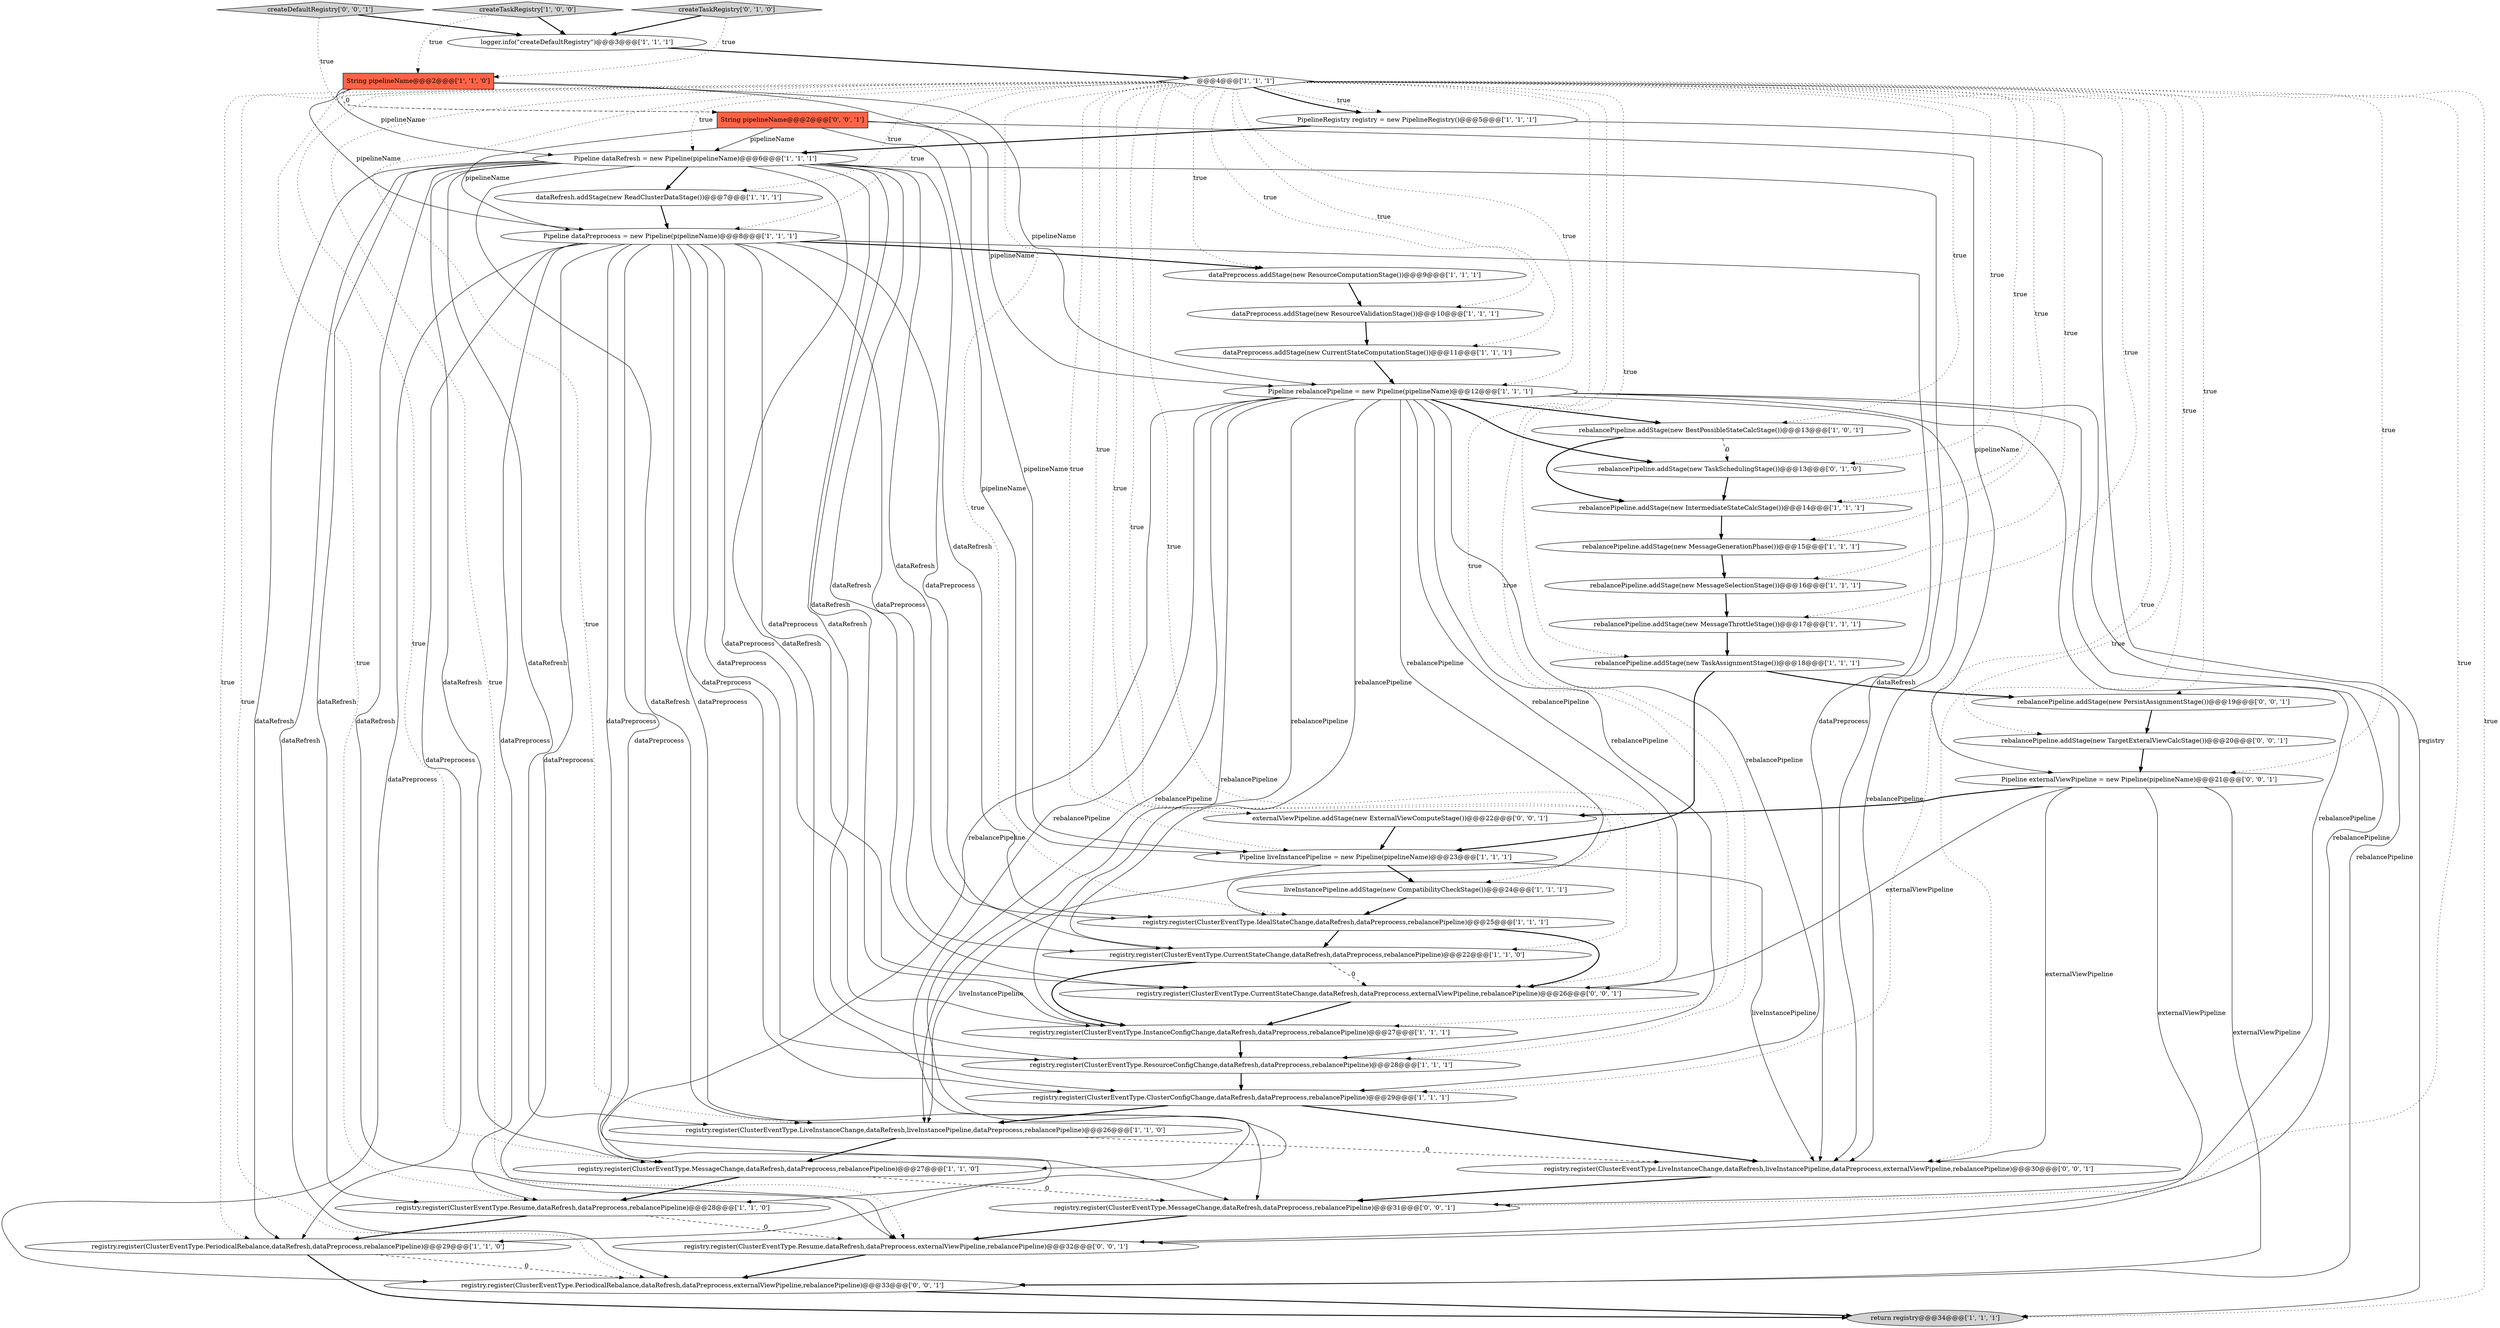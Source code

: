 digraph {
4 [style = filled, label = "dataPreprocess.addStage(new CurrentStateComputationStage())@@@11@@@['1', '1', '1']", fillcolor = white, shape = ellipse image = "AAA0AAABBB1BBB"];
39 [style = filled, label = "Pipeline externalViewPipeline = new Pipeline(pipelineName)@@@21@@@['0', '0', '1']", fillcolor = white, shape = ellipse image = "AAA0AAABBB3BBB"];
34 [style = filled, label = "externalViewPipeline.addStage(new ExternalViewComputeStage())@@@22@@@['0', '0', '1']", fillcolor = white, shape = ellipse image = "AAA0AAABBB3BBB"];
15 [style = filled, label = "registry.register(ClusterEventType.LiveInstanceChange,dataRefresh,liveInstancePipeline,dataPreprocess,rebalancePipeline)@@@26@@@['1', '1', '0']", fillcolor = white, shape = ellipse image = "AAA0AAABBB1BBB"];
0 [style = filled, label = "rebalancePipeline.addStage(new MessageSelectionStage())@@@16@@@['1', '1', '1']", fillcolor = white, shape = ellipse image = "AAA0AAABBB1BBB"];
10 [style = filled, label = "PipelineRegistry registry = new PipelineRegistry()@@@5@@@['1', '1', '1']", fillcolor = white, shape = ellipse image = "AAA0AAABBB1BBB"];
6 [style = filled, label = "rebalancePipeline.addStage(new MessageThrottleStage())@@@17@@@['1', '1', '1']", fillcolor = white, shape = ellipse image = "AAA0AAABBB1BBB"];
9 [style = filled, label = "liveInstancePipeline.addStage(new CompatibilityCheckStage())@@@24@@@['1', '1', '1']", fillcolor = white, shape = ellipse image = "AAA0AAABBB1BBB"];
29 [style = filled, label = "Pipeline liveInstancePipeline = new Pipeline(pipelineName)@@@23@@@['1', '1', '1']", fillcolor = white, shape = ellipse image = "AAA0AAABBB1BBB"];
1 [style = filled, label = "registry.register(ClusterEventType.Resume,dataRefresh,dataPreprocess,rebalancePipeline)@@@28@@@['1', '1', '0']", fillcolor = white, shape = ellipse image = "AAA0AAABBB1BBB"];
21 [style = filled, label = "registry.register(ClusterEventType.ResourceConfigChange,dataRefresh,dataPreprocess,rebalancePipeline)@@@28@@@['1', '1', '1']", fillcolor = white, shape = ellipse image = "AAA0AAABBB1BBB"];
18 [style = filled, label = "dataPreprocess.addStage(new ResourceValidationStage())@@@10@@@['1', '1', '1']", fillcolor = white, shape = ellipse image = "AAA0AAABBB1BBB"];
22 [style = filled, label = "Pipeline dataRefresh = new Pipeline(pipelineName)@@@6@@@['1', '1', '1']", fillcolor = white, shape = ellipse image = "AAA0AAABBB1BBB"];
27 [style = filled, label = "rebalancePipeline.addStage(new BestPossibleStateCalcStage())@@@13@@@['1', '0', '1']", fillcolor = white, shape = ellipse image = "AAA0AAABBB1BBB"];
11 [style = filled, label = "@@@4@@@['1', '1', '1']", fillcolor = white, shape = diamond image = "AAA0AAABBB1BBB"];
12 [style = filled, label = "dataRefresh.addStage(new ReadClusterDataStage())@@@7@@@['1', '1', '1']", fillcolor = white, shape = ellipse image = "AAA0AAABBB1BBB"];
14 [style = filled, label = "rebalancePipeline.addStage(new MessageGenerationPhase())@@@15@@@['1', '1', '1']", fillcolor = white, shape = ellipse image = "AAA0AAABBB1BBB"];
8 [style = filled, label = "dataPreprocess.addStage(new ResourceComputationStage())@@@9@@@['1', '1', '1']", fillcolor = white, shape = ellipse image = "AAA0AAABBB1BBB"];
30 [style = filled, label = "createTaskRegistry['0', '1', '0']", fillcolor = lightgray, shape = diamond image = "AAA0AAABBB2BBB"];
41 [style = filled, label = "registry.register(ClusterEventType.MessageChange,dataRefresh,dataPreprocess,rebalancePipeline)@@@31@@@['0', '0', '1']", fillcolor = white, shape = ellipse image = "AAA0AAABBB3BBB"];
38 [style = filled, label = "rebalancePipeline.addStage(new PersistAssignmentStage())@@@19@@@['0', '0', '1']", fillcolor = white, shape = ellipse image = "AAA0AAABBB3BBB"];
32 [style = filled, label = "rebalancePipeline.addStage(new TargetExteralViewCalcStage())@@@20@@@['0', '0', '1']", fillcolor = white, shape = ellipse image = "AAA0AAABBB3BBB"];
23 [style = filled, label = "rebalancePipeline.addStage(new IntermediateStateCalcStage())@@@14@@@['1', '1', '1']", fillcolor = white, shape = ellipse image = "AAA0AAABBB1BBB"];
24 [style = filled, label = "registry.register(ClusterEventType.PeriodicalRebalance,dataRefresh,dataPreprocess,rebalancePipeline)@@@29@@@['1', '1', '0']", fillcolor = white, shape = ellipse image = "AAA0AAABBB1BBB"];
28 [style = filled, label = "registry.register(ClusterEventType.InstanceConfigChange,dataRefresh,dataPreprocess,rebalancePipeline)@@@27@@@['1', '1', '1']", fillcolor = white, shape = ellipse image = "AAA0AAABBB1BBB"];
2 [style = filled, label = "registry.register(ClusterEventType.MessageChange,dataRefresh,dataPreprocess,rebalancePipeline)@@@27@@@['1', '1', '0']", fillcolor = white, shape = ellipse image = "AAA0AAABBB1BBB"];
37 [style = filled, label = "registry.register(ClusterEventType.LiveInstanceChange,dataRefresh,liveInstancePipeline,dataPreprocess,externalViewPipeline,rebalancePipeline)@@@30@@@['0', '0', '1']", fillcolor = white, shape = ellipse image = "AAA0AAABBB3BBB"];
40 [style = filled, label = "registry.register(ClusterEventType.PeriodicalRebalance,dataRefresh,dataPreprocess,externalViewPipeline,rebalancePipeline)@@@33@@@['0', '0', '1']", fillcolor = white, shape = ellipse image = "AAA0AAABBB3BBB"];
13 [style = filled, label = "Pipeline dataPreprocess = new Pipeline(pipelineName)@@@8@@@['1', '1', '1']", fillcolor = white, shape = ellipse image = "AAA0AAABBB1BBB"];
19 [style = filled, label = "String pipelineName@@@2@@@['1', '1', '0']", fillcolor = tomato, shape = box image = "AAA0AAABBB1BBB"];
33 [style = filled, label = "createDefaultRegistry['0', '0', '1']", fillcolor = lightgray, shape = diamond image = "AAA0AAABBB3BBB"];
31 [style = filled, label = "rebalancePipeline.addStage(new TaskSchedulingStage())@@@13@@@['0', '1', '0']", fillcolor = white, shape = ellipse image = "AAA1AAABBB2BBB"];
42 [style = filled, label = "registry.register(ClusterEventType.CurrentStateChange,dataRefresh,dataPreprocess,externalViewPipeline,rebalancePipeline)@@@26@@@['0', '0', '1']", fillcolor = white, shape = ellipse image = "AAA0AAABBB3BBB"];
20 [style = filled, label = "createTaskRegistry['1', '0', '0']", fillcolor = lightgray, shape = diamond image = "AAA0AAABBB1BBB"];
26 [style = filled, label = "Pipeline rebalancePipeline = new Pipeline(pipelineName)@@@12@@@['1', '1', '1']", fillcolor = white, shape = ellipse image = "AAA0AAABBB1BBB"];
16 [style = filled, label = "registry.register(ClusterEventType.CurrentStateChange,dataRefresh,dataPreprocess,rebalancePipeline)@@@22@@@['1', '1', '0']", fillcolor = white, shape = ellipse image = "AAA0AAABBB1BBB"];
7 [style = filled, label = "registry.register(ClusterEventType.IdealStateChange,dataRefresh,dataPreprocess,rebalancePipeline)@@@25@@@['1', '1', '1']", fillcolor = white, shape = ellipse image = "AAA0AAABBB1BBB"];
35 [style = filled, label = "String pipelineName@@@2@@@['0', '0', '1']", fillcolor = tomato, shape = box image = "AAA0AAABBB3BBB"];
5 [style = filled, label = "registry.register(ClusterEventType.ClusterConfigChange,dataRefresh,dataPreprocess,rebalancePipeline)@@@29@@@['1', '1', '1']", fillcolor = white, shape = ellipse image = "AAA0AAABBB1BBB"];
17 [style = filled, label = "rebalancePipeline.addStage(new TaskAssignmentStage())@@@18@@@['1', '1', '1']", fillcolor = white, shape = ellipse image = "AAA0AAABBB1BBB"];
25 [style = filled, label = "logger.info(\"createDefaultRegistry\")@@@3@@@['1', '1', '1']", fillcolor = white, shape = ellipse image = "AAA0AAABBB1BBB"];
36 [style = filled, label = "registry.register(ClusterEventType.Resume,dataRefresh,dataPreprocess,externalViewPipeline,rebalancePipeline)@@@32@@@['0', '0', '1']", fillcolor = white, shape = ellipse image = "AAA0AAABBB3BBB"];
3 [style = filled, label = "return registry@@@34@@@['1', '1', '1']", fillcolor = lightgray, shape = ellipse image = "AAA0AAABBB1BBB"];
28->21 [style = bold, label=""];
26->42 [style = solid, label="rebalancePipeline"];
26->1 [style = solid, label="rebalancePipeline"];
26->7 [style = solid, label="rebalancePipeline"];
35->26 [style = solid, label="pipelineName"];
7->42 [style = bold, label=""];
11->23 [style = dotted, label="true"];
30->19 [style = dotted, label="true"];
1->36 [style = dashed, label="0"];
22->40 [style = solid, label="dataRefresh"];
19->22 [style = solid, label="pipelineName"];
19->35 [style = dashed, label="0"];
13->40 [style = solid, label="dataPreprocess"];
4->26 [style = bold, label=""];
19->29 [style = solid, label="pipelineName"];
11->40 [style = dotted, label="true"];
22->15 [style = solid, label="dataRefresh"];
14->0 [style = bold, label=""];
11->21 [style = dotted, label="true"];
13->28 [style = solid, label="dataPreprocess"];
41->36 [style = bold, label=""];
22->41 [style = solid, label="dataRefresh"];
20->25 [style = bold, label=""];
11->1 [style = dotted, label="true"];
39->36 [style = solid, label="externalViewPipeline"];
26->28 [style = solid, label="rebalancePipeline"];
2->1 [style = bold, label=""];
16->28 [style = bold, label=""];
11->4 [style = dotted, label="true"];
34->29 [style = bold, label=""];
27->31 [style = dashed, label="0"];
22->37 [style = solid, label="dataRefresh"];
11->38 [style = dotted, label="true"];
31->23 [style = bold, label=""];
11->5 [style = dotted, label="true"];
13->41 [style = solid, label="dataPreprocess"];
26->41 [style = solid, label="rebalancePipeline"];
10->3 [style = solid, label="registry"];
11->24 [style = dotted, label="true"];
11->10 [style = dotted, label="true"];
11->12 [style = dotted, label="true"];
7->16 [style = bold, label=""];
13->1 [style = solid, label="dataPreprocess"];
11->29 [style = dotted, label="true"];
13->21 [style = solid, label="dataPreprocess"];
15->2 [style = bold, label=""];
12->13 [style = bold, label=""];
22->24 [style = solid, label="dataRefresh"];
5->37 [style = bold, label=""];
8->18 [style = bold, label=""];
29->15 [style = solid, label="liveInstancePipeline"];
26->21 [style = solid, label="rebalancePipeline"];
11->16 [style = dotted, label="true"];
11->36 [style = dotted, label="true"];
19->13 [style = solid, label="pipelineName"];
35->29 [style = solid, label="pipelineName"];
35->22 [style = solid, label="pipelineName"];
16->42 [style = dashed, label="0"];
11->14 [style = dotted, label="true"];
11->27 [style = dotted, label="true"];
33->35 [style = dotted, label="true"];
11->6 [style = dotted, label="true"];
11->39 [style = dotted, label="true"];
20->19 [style = dotted, label="true"];
11->34 [style = dotted, label="true"];
11->41 [style = dotted, label="true"];
11->32 [style = dotted, label="true"];
36->40 [style = bold, label=""];
13->37 [style = solid, label="dataPreprocess"];
29->37 [style = solid, label="liveInstancePipeline"];
0->6 [style = bold, label=""];
11->3 [style = dotted, label="true"];
37->41 [style = bold, label=""];
11->2 [style = dotted, label="true"];
42->28 [style = bold, label=""];
35->13 [style = solid, label="pipelineName"];
19->26 [style = solid, label="pipelineName"];
26->15 [style = solid, label="rebalancePipeline"];
11->7 [style = dotted, label="true"];
26->16 [style = solid, label="rebalancePipeline"];
1->24 [style = bold, label=""];
22->5 [style = solid, label="dataRefresh"];
11->17 [style = dotted, label="true"];
13->24 [style = solid, label="dataPreprocess"];
26->24 [style = solid, label="rebalancePipeline"];
10->22 [style = bold, label=""];
22->1 [style = solid, label="dataRefresh"];
11->10 [style = bold, label=""];
22->42 [style = solid, label="dataRefresh"];
11->42 [style = dotted, label="true"];
24->3 [style = bold, label=""];
11->15 [style = dotted, label="true"];
23->14 [style = bold, label=""];
26->5 [style = solid, label="rebalancePipeline"];
2->41 [style = dashed, label="0"];
13->8 [style = bold, label=""];
13->16 [style = solid, label="dataPreprocess"];
22->12 [style = bold, label=""];
11->13 [style = dotted, label="true"];
40->3 [style = bold, label=""];
13->2 [style = solid, label="dataPreprocess"];
17->29 [style = bold, label=""];
29->9 [style = bold, label=""];
11->9 [style = dotted, label="true"];
38->32 [style = bold, label=""];
22->16 [style = solid, label="dataRefresh"];
13->36 [style = solid, label="dataPreprocess"];
13->7 [style = solid, label="dataPreprocess"];
39->34 [style = bold, label=""];
24->40 [style = dashed, label="0"];
26->2 [style = solid, label="rebalancePipeline"];
22->7 [style = solid, label="dataRefresh"];
13->5 [style = solid, label="dataPreprocess"];
17->38 [style = bold, label=""];
39->40 [style = solid, label="externalViewPipeline"];
32->39 [style = bold, label=""];
26->37 [style = solid, label="rebalancePipeline"];
13->42 [style = solid, label="dataPreprocess"];
26->31 [style = bold, label=""];
27->23 [style = bold, label=""];
11->0 [style = dotted, label="true"];
6->17 [style = bold, label=""];
11->28 [style = dotted, label="true"];
30->25 [style = bold, label=""];
26->40 [style = solid, label="rebalancePipeline"];
26->27 [style = bold, label=""];
11->31 [style = dotted, label="true"];
25->11 [style = bold, label=""];
11->37 [style = dotted, label="true"];
22->28 [style = solid, label="dataRefresh"];
13->15 [style = solid, label="dataPreprocess"];
11->8 [style = dotted, label="true"];
15->37 [style = dashed, label="0"];
39->37 [style = solid, label="externalViewPipeline"];
26->36 [style = solid, label="rebalancePipeline"];
22->36 [style = solid, label="dataRefresh"];
21->5 [style = bold, label=""];
11->18 [style = dotted, label="true"];
39->42 [style = solid, label="externalViewPipeline"];
11->26 [style = dotted, label="true"];
22->2 [style = solid, label="dataRefresh"];
22->21 [style = solid, label="dataRefresh"];
11->22 [style = dotted, label="true"];
33->25 [style = bold, label=""];
35->39 [style = solid, label="pipelineName"];
18->4 [style = bold, label=""];
5->15 [style = bold, label=""];
9->7 [style = bold, label=""];
}
